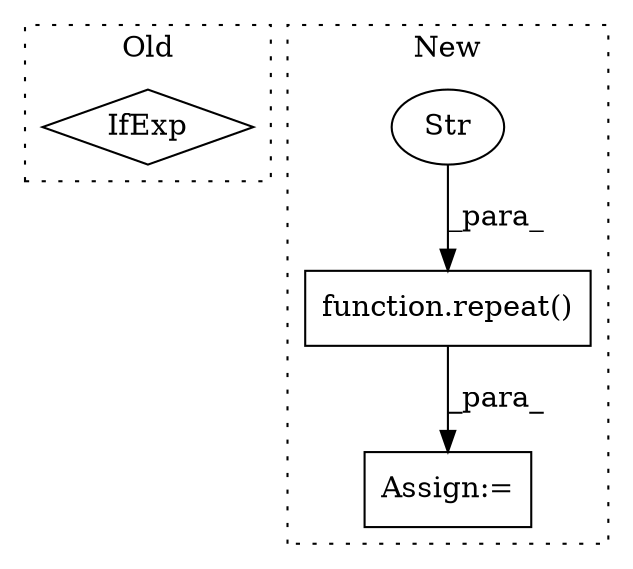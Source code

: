 digraph G {
subgraph cluster0 {
1 [label="IfExp" a="51" s="6509,6535" l="4,6" shape="diamond"];
label = "Old";
style="dotted";
}
subgraph cluster1 {
2 [label="function.repeat()" a="75" s="6607,6649" l="7,16" shape="box"];
3 [label="Str" a="66" s="6625" l="24" shape="ellipse"];
4 [label="Assign:=" a="68" s="6604" l="3" shape="box"];
label = "New";
style="dotted";
}
2 -> 4 [label="_para_"];
3 -> 2 [label="_para_"];
}